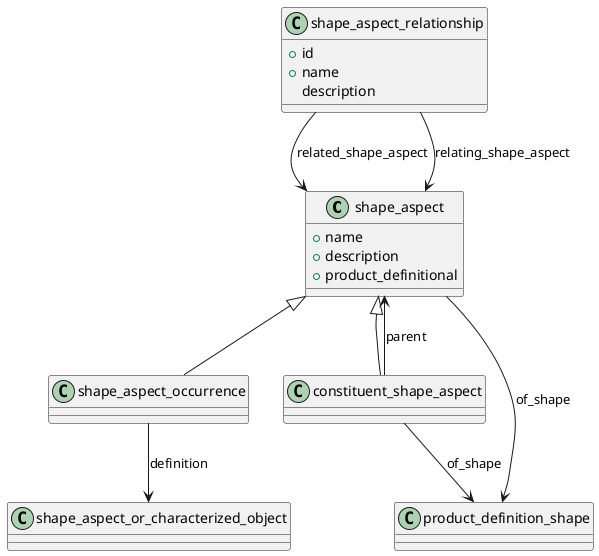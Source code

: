 @startuml

class shape_aspect {
  +name
  +description
  +product_definitional
}

class shape_aspect_occurrence {
}
class constituent_shape_aspect {
}

class shape_aspect_relationship {
    +id
    +name
    description
}

' Наследование
shape_aspect <|-- shape_aspect_occurrence
'shape_aspect <|-- component_path_shape_aspect
shape_aspect <|-- constituent_shape_aspect

' Ассоциации
shape_aspect --> product_definition_shape : of_shape
shape_aspect_occurrence --> shape_aspect_or_characterized_object : definition
'component_path_shape_aspect --> multi_or_next_assembly_usage_occurrence : location
'component_path_shape_aspect --> internal_or_reflected_shape_aspect : component_shape_aspect
constituent_shape_aspect --> shape_aspect : parent
constituent_shape_aspect --> product_definition_shape : of_shape
shape_aspect_relationship--> shape_aspect : related_shape_aspect
shape_aspect_relationship--> shape_aspect : relating_shape_aspect
